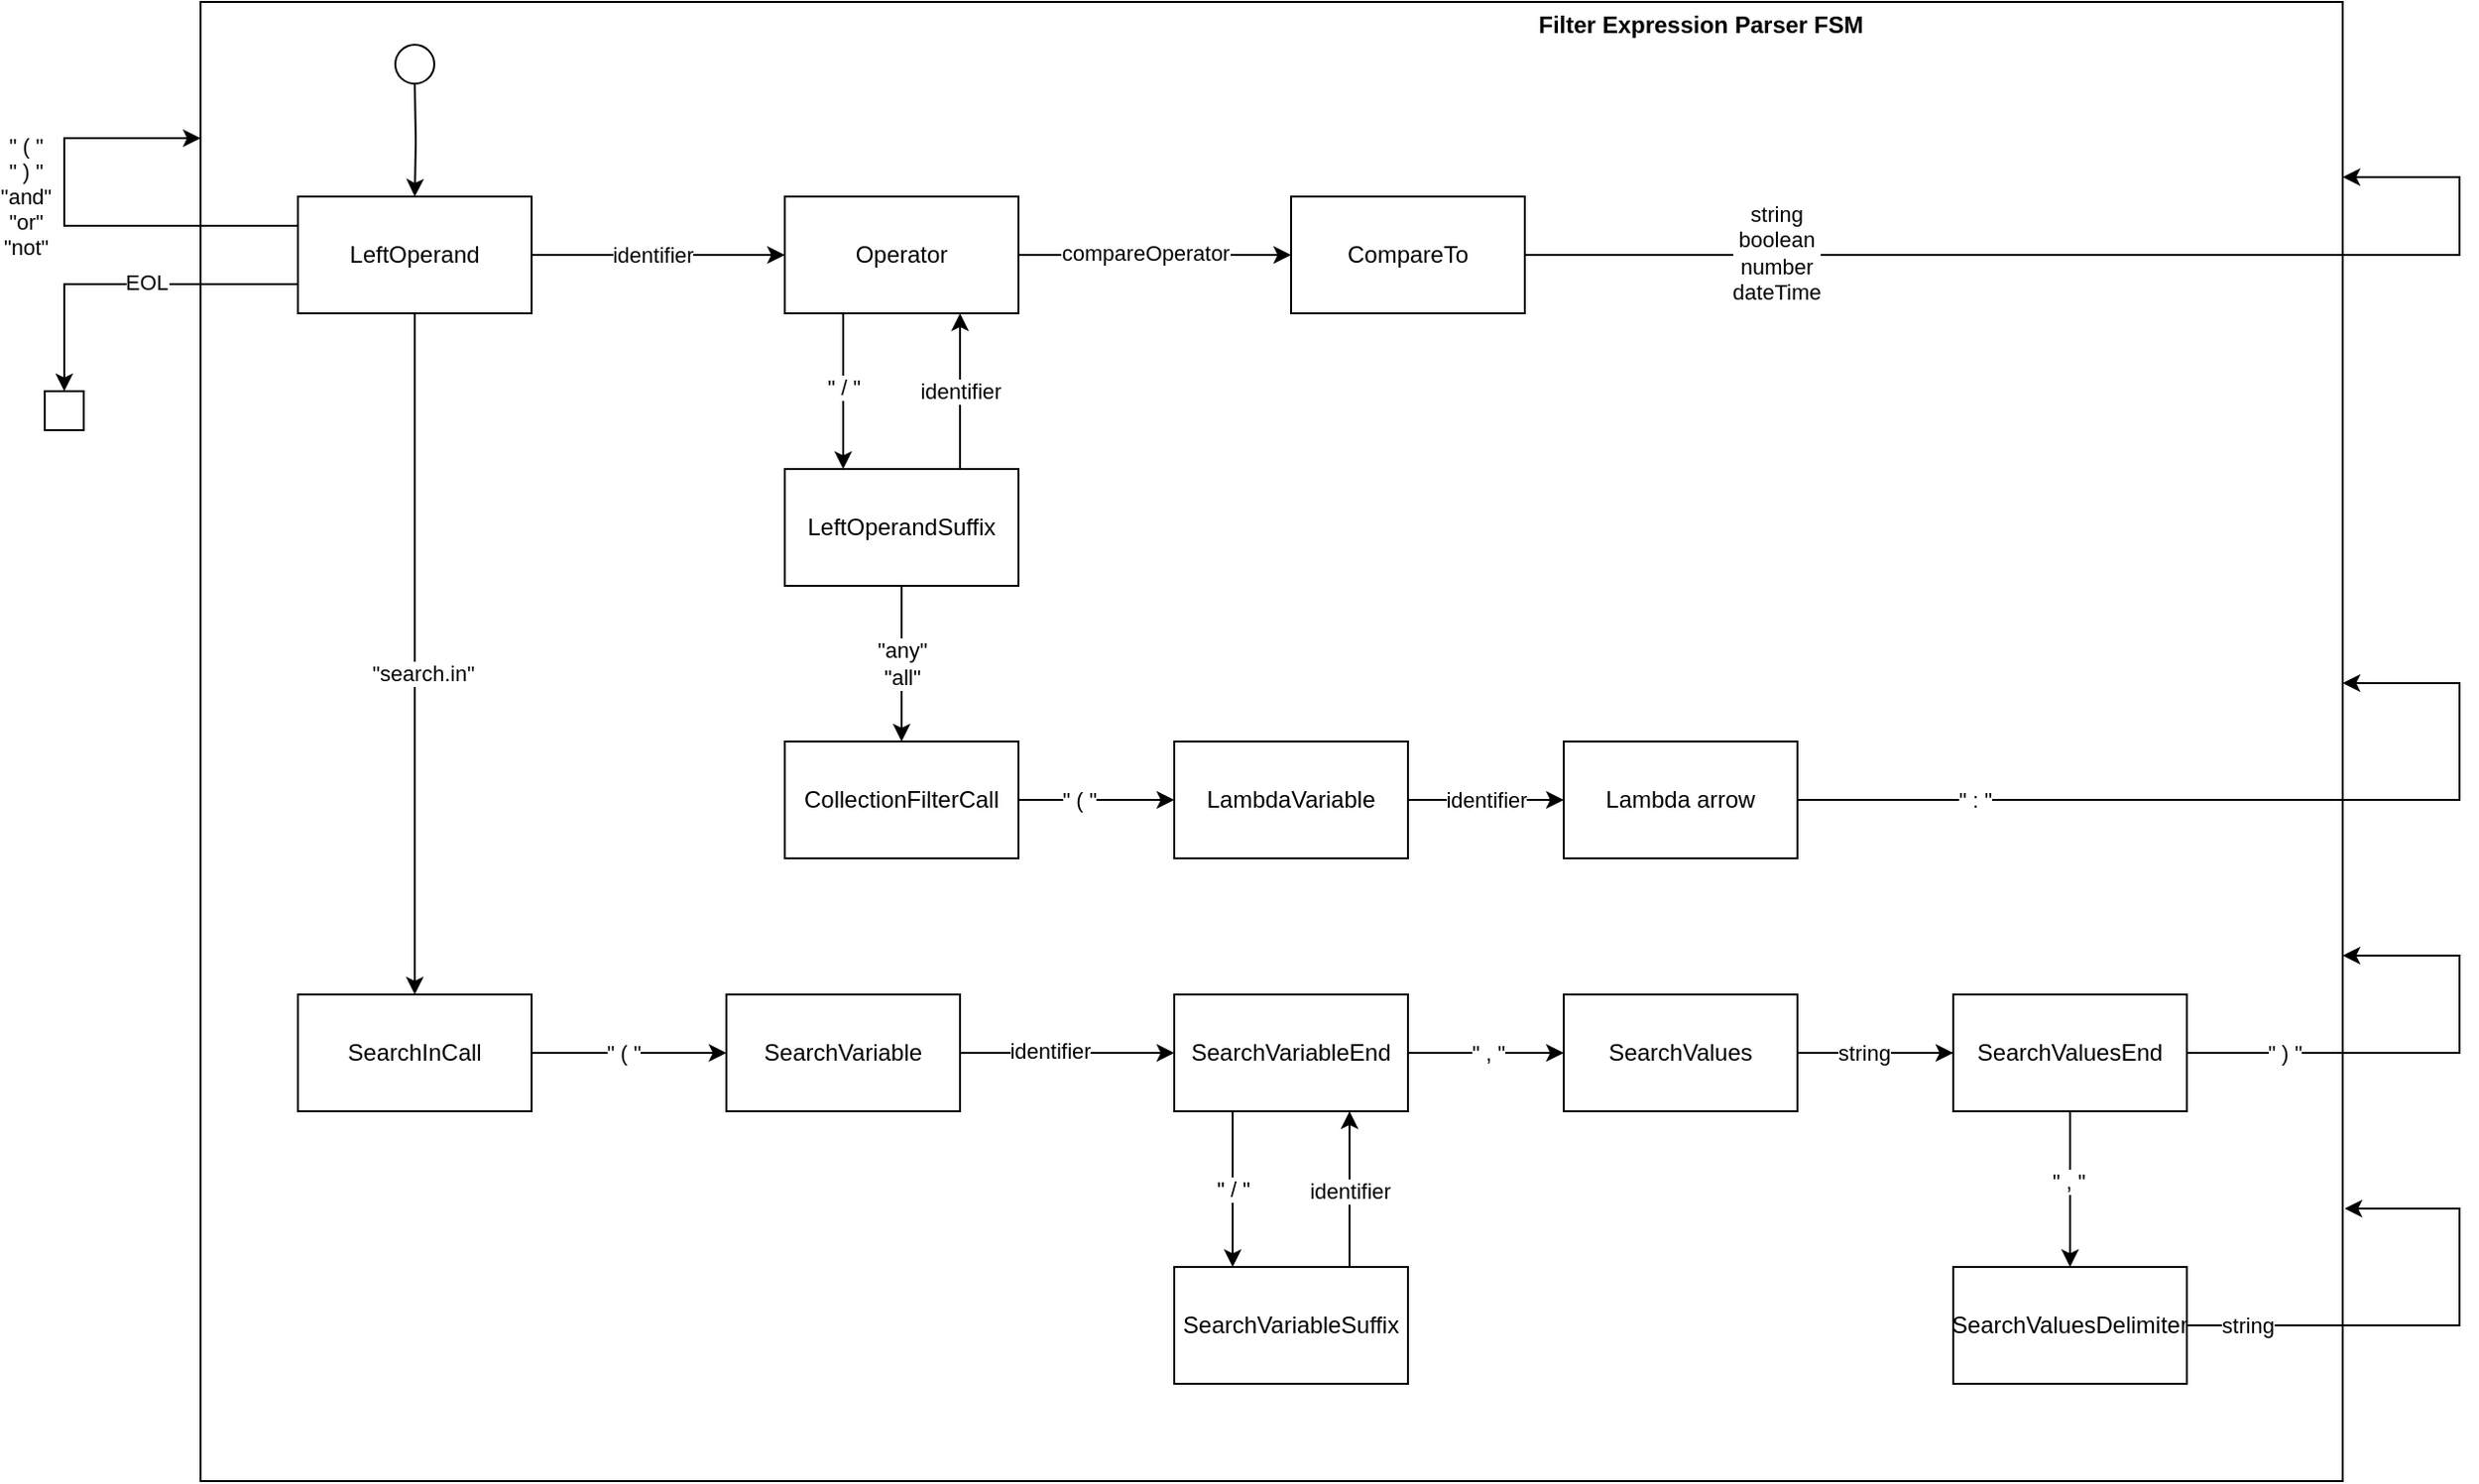 <mxfile version="14.7.7" type="github">
  <diagram id="NPYjOUtkDDTUSV19O3E9" name="Page-1">
    <mxGraphModel dx="1106" dy="717" grid="1" gridSize="10" guides="1" tooltips="1" connect="1" arrows="1" fold="1" page="1" pageScale="1" pageWidth="2000" pageHeight="1500" math="0" shadow="0">
      <root>
        <mxCell id="0" />
        <mxCell id="1" parent="0" />
        <mxCell id="MjyXbMBZ2KzJ7uzi0zgh-36" value="" style="rounded=0;whiteSpace=wrap;html=1;" vertex="1" parent="1">
          <mxGeometry x="200" y="60" width="1100" height="760" as="geometry" />
        </mxCell>
        <mxCell id="X5cJB58l0Eja5Me0La9I-2" style="edgeStyle=orthogonalEdgeStyle;rounded=0;orthogonalLoop=1;jettySize=auto;html=1;" parent="1" source="X5cJB58l0Eja5Me0La9I-1" edge="1">
          <mxGeometry relative="1" as="geometry">
            <mxPoint x="500" y="190" as="targetPoint" />
          </mxGeometry>
        </mxCell>
        <mxCell id="X5cJB58l0Eja5Me0La9I-4" value="Text" style="edgeLabel;html=1;align=center;verticalAlign=middle;resizable=0;points=[];" parent="X5cJB58l0Eja5Me0La9I-2" vertex="1" connectable="0">
          <mxGeometry x="0.093" y="2" relative="1" as="geometry">
            <mxPoint x="-11" y="2" as="offset" />
          </mxGeometry>
        </mxCell>
        <mxCell id="X5cJB58l0Eja5Me0La9I-18" value="identifier" style="edgeLabel;html=1;align=center;verticalAlign=middle;resizable=0;points=[];" parent="X5cJB58l0Eja5Me0La9I-2" vertex="1" connectable="0">
          <mxGeometry x="-0.061" relative="1" as="geometry">
            <mxPoint as="offset" />
          </mxGeometry>
        </mxCell>
        <mxCell id="MjyXbMBZ2KzJ7uzi0zgh-40" style="edgeStyle=orthogonalEdgeStyle;rounded=0;orthogonalLoop=1;jettySize=auto;html=1;exitX=0;exitY=0.25;exitDx=0;exitDy=0;" edge="1" parent="1" source="X5cJB58l0Eja5Me0La9I-1">
          <mxGeometry relative="1" as="geometry">
            <mxPoint x="200" y="130" as="targetPoint" />
            <Array as="points">
              <mxPoint x="130" y="175" />
              <mxPoint x="130" y="130" />
            </Array>
          </mxGeometry>
        </mxCell>
        <mxCell id="MjyXbMBZ2KzJ7uzi0zgh-41" value="&quot; ( &quot;&lt;br&gt;&quot; ) &quot;&lt;br&gt;&quot;and&quot;&lt;br&gt;&quot;or&quot;&lt;br&gt;&quot;not&quot;" style="edgeLabel;html=1;align=center;verticalAlign=middle;resizable=0;points=[];" vertex="1" connectable="0" parent="MjyXbMBZ2KzJ7uzi0zgh-40">
          <mxGeometry x="-0.539" relative="1" as="geometry">
            <mxPoint x="-86" y="-15" as="offset" />
          </mxGeometry>
        </mxCell>
        <mxCell id="MjyXbMBZ2KzJ7uzi0zgh-50" style="edgeStyle=orthogonalEdgeStyle;rounded=0;orthogonalLoop=1;jettySize=auto;html=1;exitX=0.5;exitY=1;exitDx=0;exitDy=0;entryX=0.5;entryY=0;entryDx=0;entryDy=0;" edge="1" parent="1" source="X5cJB58l0Eja5Me0La9I-1" target="MjyXbMBZ2KzJ7uzi0zgh-49">
          <mxGeometry relative="1" as="geometry" />
        </mxCell>
        <mxCell id="MjyXbMBZ2KzJ7uzi0zgh-51" value="&quot;search.in&quot;" style="edgeLabel;html=1;align=center;verticalAlign=middle;resizable=0;points=[];" vertex="1" connectable="0" parent="MjyXbMBZ2KzJ7uzi0zgh-50">
          <mxGeometry x="0.055" y="4" relative="1" as="geometry">
            <mxPoint as="offset" />
          </mxGeometry>
        </mxCell>
        <mxCell id="MjyXbMBZ2KzJ7uzi0zgh-57" style="edgeStyle=orthogonalEdgeStyle;rounded=0;orthogonalLoop=1;jettySize=auto;html=1;exitX=0;exitY=0.75;exitDx=0;exitDy=0;entryX=0.5;entryY=0;entryDx=0;entryDy=0;" edge="1" parent="1" source="X5cJB58l0Eja5Me0La9I-1" target="MjyXbMBZ2KzJ7uzi0zgh-56">
          <mxGeometry relative="1" as="geometry" />
        </mxCell>
        <mxCell id="MjyXbMBZ2KzJ7uzi0zgh-58" value="EOL" style="edgeLabel;html=1;align=center;verticalAlign=middle;resizable=0;points=[];" vertex="1" connectable="0" parent="MjyXbMBZ2KzJ7uzi0zgh-57">
          <mxGeometry x="-0.107" y="-1" relative="1" as="geometry">
            <mxPoint as="offset" />
          </mxGeometry>
        </mxCell>
        <mxCell id="X5cJB58l0Eja5Me0La9I-1" value="LeftOperand" style="rounded=0;whiteSpace=wrap;html=1;" parent="1" vertex="1">
          <mxGeometry x="250" y="160" width="120" height="60" as="geometry" />
        </mxCell>
        <mxCell id="X5cJB58l0Eja5Me0La9I-7" value="" style="edgeStyle=orthogonalEdgeStyle;rounded=0;orthogonalLoop=1;jettySize=auto;html=1;" parent="1" source="X5cJB58l0Eja5Me0La9I-3" target="X5cJB58l0Eja5Me0La9I-6" edge="1">
          <mxGeometry relative="1" as="geometry">
            <Array as="points">
              <mxPoint x="690" y="190" />
              <mxPoint x="690" y="190" />
            </Array>
          </mxGeometry>
        </mxCell>
        <mxCell id="X5cJB58l0Eja5Me0La9I-19" value="compareOperator" style="edgeLabel;html=1;align=center;verticalAlign=middle;resizable=0;points=[];" parent="X5cJB58l0Eja5Me0La9I-7" vertex="1" connectable="0">
          <mxGeometry x="-0.076" y="1" relative="1" as="geometry">
            <mxPoint as="offset" />
          </mxGeometry>
        </mxCell>
        <mxCell id="X5cJB58l0Eja5Me0La9I-10" value="" style="edgeStyle=orthogonalEdgeStyle;rounded=0;orthogonalLoop=1;jettySize=auto;html=1;entryX=0.75;entryY=1;entryDx=0;entryDy=0;" parent="1" target="X5cJB58l0Eja5Me0La9I-3" edge="1">
          <mxGeometry relative="1" as="geometry">
            <mxPoint x="500" y="260" as="targetPoint" />
            <Array as="points">
              <mxPoint x="590" y="300" />
            </Array>
            <mxPoint x="590" y="300" as="sourcePoint" />
          </mxGeometry>
        </mxCell>
        <mxCell id="X5cJB58l0Eja5Me0La9I-17" value="identifier" style="edgeLabel;html=1;align=center;verticalAlign=middle;resizable=0;points=[];" parent="X5cJB58l0Eja5Me0La9I-10" vertex="1" connectable="0">
          <mxGeometry x="0.39" relative="1" as="geometry">
            <mxPoint y="15" as="offset" />
          </mxGeometry>
        </mxCell>
        <mxCell id="X5cJB58l0Eja5Me0La9I-12" value="" style="edgeStyle=orthogonalEdgeStyle;rounded=0;orthogonalLoop=1;jettySize=auto;html=1;exitX=0.25;exitY=1;exitDx=0;exitDy=0;entryX=0.25;entryY=0;entryDx=0;entryDy=0;" parent="1" source="X5cJB58l0Eja5Me0La9I-3" edge="1">
          <mxGeometry relative="1" as="geometry">
            <mxPoint x="530" y="300" as="targetPoint" />
          </mxGeometry>
        </mxCell>
        <mxCell id="X5cJB58l0Eja5Me0La9I-15" value="&amp;nbsp;/&amp;nbsp;" style="edgeLabel;html=1;align=center;verticalAlign=middle;resizable=0;points=[];" parent="X5cJB58l0Eja5Me0La9I-12" vertex="1" connectable="0">
          <mxGeometry x="-0.071" relative="1" as="geometry">
            <mxPoint as="offset" />
          </mxGeometry>
        </mxCell>
        <mxCell id="X5cJB58l0Eja5Me0La9I-16" value="&quot; / &quot;" style="edgeLabel;html=1;align=center;verticalAlign=middle;resizable=0;points=[];" parent="X5cJB58l0Eja5Me0La9I-12" vertex="1" connectable="0">
          <mxGeometry x="-0.071" relative="1" as="geometry">
            <mxPoint as="offset" />
          </mxGeometry>
        </mxCell>
        <mxCell id="X5cJB58l0Eja5Me0La9I-3" value="Operator" style="rounded=0;whiteSpace=wrap;html=1;" parent="1" vertex="1">
          <mxGeometry x="500" y="160" width="120" height="60" as="geometry" />
        </mxCell>
        <mxCell id="MjyXbMBZ2KzJ7uzi0zgh-39" style="edgeStyle=orthogonalEdgeStyle;rounded=0;orthogonalLoop=1;jettySize=auto;html=1;" edge="1" parent="1" source="X5cJB58l0Eja5Me0La9I-6">
          <mxGeometry relative="1" as="geometry">
            <mxPoint x="1300" y="150" as="targetPoint" />
            <Array as="points">
              <mxPoint x="1360" y="190" />
              <mxPoint x="1360" y="150" />
            </Array>
          </mxGeometry>
        </mxCell>
        <mxCell id="MjyXbMBZ2KzJ7uzi0zgh-79" value="string&lt;br&gt;boolean&lt;br&gt;number&lt;br&gt;dateTime" style="edgeLabel;html=1;align=center;verticalAlign=middle;resizable=0;points=[];" vertex="1" connectable="0" parent="MjyXbMBZ2KzJ7uzi0zgh-39">
          <mxGeometry x="-0.555" y="1" relative="1" as="geometry">
            <mxPoint as="offset" />
          </mxGeometry>
        </mxCell>
        <mxCell id="X5cJB58l0Eja5Me0La9I-6" value="CompareTo" style="rounded=0;whiteSpace=wrap;html=1;" parent="1" vertex="1">
          <mxGeometry x="760" y="160" width="120" height="60" as="geometry" />
        </mxCell>
        <mxCell id="X5cJB58l0Eja5Me0La9I-23" value="" style="edgeStyle=orthogonalEdgeStyle;rounded=0;orthogonalLoop=1;jettySize=auto;html=1;" parent="1" source="X5cJB58l0Eja5Me0La9I-20" target="X5cJB58l0Eja5Me0La9I-22" edge="1">
          <mxGeometry relative="1" as="geometry">
            <Array as="points">
              <mxPoint x="660" y="470" />
              <mxPoint x="660" y="470" />
            </Array>
          </mxGeometry>
        </mxCell>
        <mxCell id="MjyXbMBZ2KzJ7uzi0zgh-29" value="&quot; ( &quot;" style="edgeLabel;html=1;align=center;verticalAlign=middle;resizable=0;points=[];" vertex="1" connectable="0" parent="X5cJB58l0Eja5Me0La9I-23">
          <mxGeometry x="-0.232" relative="1" as="geometry">
            <mxPoint as="offset" />
          </mxGeometry>
        </mxCell>
        <mxCell id="X5cJB58l0Eja5Me0La9I-20" value="CollectionFilterCall" style="rounded=0;whiteSpace=wrap;html=1;" parent="1" vertex="1">
          <mxGeometry x="500" y="440" width="120" height="60" as="geometry" />
        </mxCell>
        <mxCell id="X5cJB58l0Eja5Me0La9I-25" value="" style="edgeStyle=orthogonalEdgeStyle;rounded=0;orthogonalLoop=1;jettySize=auto;html=1;" parent="1" source="X5cJB58l0Eja5Me0La9I-22" target="X5cJB58l0Eja5Me0La9I-24" edge="1">
          <mxGeometry relative="1" as="geometry" />
        </mxCell>
        <mxCell id="MjyXbMBZ2KzJ7uzi0zgh-30" value="identifier" style="edgeLabel;html=1;align=center;verticalAlign=middle;resizable=0;points=[];" vertex="1" connectable="0" parent="X5cJB58l0Eja5Me0La9I-25">
          <mxGeometry x="-0.328" relative="1" as="geometry">
            <mxPoint x="13" as="offset" />
          </mxGeometry>
        </mxCell>
        <mxCell id="X5cJB58l0Eja5Me0La9I-22" value="LambdaVariable" style="rounded=0;whiteSpace=wrap;html=1;" parent="1" vertex="1">
          <mxGeometry x="700" y="440" width="120" height="60" as="geometry" />
        </mxCell>
        <mxCell id="MjyXbMBZ2KzJ7uzi0zgh-43" style="edgeStyle=orthogonalEdgeStyle;rounded=0;orthogonalLoop=1;jettySize=auto;html=1;exitX=1;exitY=0.5;exitDx=0;exitDy=0;" edge="1" parent="1" source="X5cJB58l0Eja5Me0La9I-24">
          <mxGeometry relative="1" as="geometry">
            <mxPoint x="1300" y="410" as="targetPoint" />
            <Array as="points">
              <mxPoint x="1360" y="470" />
              <mxPoint x="1360" y="410" />
            </Array>
          </mxGeometry>
        </mxCell>
        <mxCell id="MjyXbMBZ2KzJ7uzi0zgh-44" value="&quot; : &quot;" style="edgeLabel;html=1;align=center;verticalAlign=middle;resizable=0;points=[];" vertex="1" connectable="0" parent="MjyXbMBZ2KzJ7uzi0zgh-43">
          <mxGeometry x="-0.248" y="-1" relative="1" as="geometry">
            <mxPoint x="-82" y="-1" as="offset" />
          </mxGeometry>
        </mxCell>
        <mxCell id="X5cJB58l0Eja5Me0La9I-24" value="Lambda arrow" style="rounded=0;whiteSpace=wrap;html=1;" parent="1" vertex="1">
          <mxGeometry x="900" y="440" width="120" height="60" as="geometry" />
        </mxCell>
        <mxCell id="MjyXbMBZ2KzJ7uzi0zgh-27" style="edgeStyle=orthogonalEdgeStyle;rounded=0;orthogonalLoop=1;jettySize=auto;html=1;entryX=0.5;entryY=0;entryDx=0;entryDy=0;" edge="1" parent="1" source="MjyXbMBZ2KzJ7uzi0zgh-3" target="X5cJB58l0Eja5Me0La9I-20">
          <mxGeometry relative="1" as="geometry" />
        </mxCell>
        <mxCell id="MjyXbMBZ2KzJ7uzi0zgh-28" value="&quot;any&quot;&lt;br&gt;&quot;all&quot;" style="edgeLabel;html=1;align=center;verticalAlign=middle;resizable=0;points=[];" vertex="1" connectable="0" parent="MjyXbMBZ2KzJ7uzi0zgh-27">
          <mxGeometry x="-0.328" relative="1" as="geometry">
            <mxPoint y="13" as="offset" />
          </mxGeometry>
        </mxCell>
        <mxCell id="MjyXbMBZ2KzJ7uzi0zgh-3" value="LeftOperandSuffix" style="rounded=0;whiteSpace=wrap;html=1;" vertex="1" parent="1">
          <mxGeometry x="500" y="300" width="120" height="60" as="geometry" />
        </mxCell>
        <mxCell id="MjyXbMBZ2KzJ7uzi0zgh-33" style="edgeStyle=orthogonalEdgeStyle;rounded=0;orthogonalLoop=1;jettySize=auto;html=1;entryX=0.5;entryY=0;entryDx=0;entryDy=0;" edge="1" parent="1" target="X5cJB58l0Eja5Me0La9I-1">
          <mxGeometry relative="1" as="geometry">
            <mxPoint x="310" y="102" as="sourcePoint" />
          </mxGeometry>
        </mxCell>
        <mxCell id="MjyXbMBZ2KzJ7uzi0zgh-34" value="" style="ellipse;whiteSpace=wrap;html=1;aspect=fixed;" vertex="1" parent="1">
          <mxGeometry x="300" y="82" width="20" height="20" as="geometry" />
        </mxCell>
        <mxCell id="MjyXbMBZ2KzJ7uzi0zgh-45" value="Filter Expression Parser FSM" style="text;html=1;align=center;verticalAlign=middle;resizable=0;points=[];autosize=1;strokeColor=none;fontStyle=1" vertex="1" parent="1">
          <mxGeometry x="880" y="62" width="180" height="20" as="geometry" />
        </mxCell>
        <mxCell id="MjyXbMBZ2KzJ7uzi0zgh-53" value="" style="edgeStyle=orthogonalEdgeStyle;rounded=0;orthogonalLoop=1;jettySize=auto;html=1;" edge="1" parent="1" source="MjyXbMBZ2KzJ7uzi0zgh-49" target="MjyXbMBZ2KzJ7uzi0zgh-52">
          <mxGeometry relative="1" as="geometry" />
        </mxCell>
        <mxCell id="MjyXbMBZ2KzJ7uzi0zgh-54" value="&quot; ( &quot;" style="edgeLabel;html=1;align=center;verticalAlign=middle;resizable=0;points=[];" vertex="1" connectable="0" parent="MjyXbMBZ2KzJ7uzi0zgh-53">
          <mxGeometry x="-0.304" y="-1" relative="1" as="geometry">
            <mxPoint x="12" y="-1" as="offset" />
          </mxGeometry>
        </mxCell>
        <mxCell id="MjyXbMBZ2KzJ7uzi0zgh-49" value="SearchInCall" style="whiteSpace=wrap;html=1;" vertex="1" parent="1">
          <mxGeometry x="250" y="570" width="120" height="60" as="geometry" />
        </mxCell>
        <mxCell id="MjyXbMBZ2KzJ7uzi0zgh-60" value="" style="edgeStyle=orthogonalEdgeStyle;rounded=0;orthogonalLoop=1;jettySize=auto;html=1;" edge="1" parent="1" source="MjyXbMBZ2KzJ7uzi0zgh-52" target="MjyXbMBZ2KzJ7uzi0zgh-59">
          <mxGeometry relative="1" as="geometry" />
        </mxCell>
        <mxCell id="MjyXbMBZ2KzJ7uzi0zgh-67" value="identifier" style="edgeLabel;html=1;align=center;verticalAlign=middle;resizable=0;points=[];" vertex="1" connectable="0" parent="MjyXbMBZ2KzJ7uzi0zgh-60">
          <mxGeometry x="-0.162" y="1" relative="1" as="geometry">
            <mxPoint as="offset" />
          </mxGeometry>
        </mxCell>
        <mxCell id="MjyXbMBZ2KzJ7uzi0zgh-62" value="" style="edgeStyle=orthogonalEdgeStyle;rounded=0;orthogonalLoop=1;jettySize=auto;html=1;exitX=0.25;exitY=1;exitDx=0;exitDy=0;entryX=0.25;entryY=0;entryDx=0;entryDy=0;" edge="1" parent="1" source="MjyXbMBZ2KzJ7uzi0zgh-59" target="MjyXbMBZ2KzJ7uzi0zgh-61">
          <mxGeometry relative="1" as="geometry">
            <Array as="points">
              <mxPoint x="730" y="650" />
              <mxPoint x="730" y="650" />
            </Array>
          </mxGeometry>
        </mxCell>
        <mxCell id="MjyXbMBZ2KzJ7uzi0zgh-64" value="&quot; / &quot;" style="edgeLabel;html=1;align=center;verticalAlign=middle;resizable=0;points=[];" vertex="1" connectable="0" parent="MjyXbMBZ2KzJ7uzi0zgh-62">
          <mxGeometry x="-0.199" relative="1" as="geometry">
            <mxPoint y="8" as="offset" />
          </mxGeometry>
        </mxCell>
        <mxCell id="MjyXbMBZ2KzJ7uzi0zgh-52" value="SearchVariable" style="whiteSpace=wrap;html=1;" vertex="1" parent="1">
          <mxGeometry x="470" y="570" width="120" height="60" as="geometry" />
        </mxCell>
        <mxCell id="MjyXbMBZ2KzJ7uzi0zgh-56" value="" style="rounded=0;whiteSpace=wrap;html=1;" vertex="1" parent="1">
          <mxGeometry x="120" y="260" width="20" height="20" as="geometry" />
        </mxCell>
        <mxCell id="MjyXbMBZ2KzJ7uzi0zgh-69" value="" style="edgeStyle=orthogonalEdgeStyle;rounded=0;orthogonalLoop=1;jettySize=auto;html=1;" edge="1" parent="1" source="MjyXbMBZ2KzJ7uzi0zgh-59" target="MjyXbMBZ2KzJ7uzi0zgh-68">
          <mxGeometry relative="1" as="geometry" />
        </mxCell>
        <mxCell id="MjyXbMBZ2KzJ7uzi0zgh-70" value="&quot; , &quot;" style="edgeLabel;html=1;align=center;verticalAlign=middle;resizable=0;points=[];" vertex="1" connectable="0" parent="MjyXbMBZ2KzJ7uzi0zgh-69">
          <mxGeometry x="-0.162" y="1" relative="1" as="geometry">
            <mxPoint x="7" y="1" as="offset" />
          </mxGeometry>
        </mxCell>
        <mxCell id="MjyXbMBZ2KzJ7uzi0zgh-59" value="SearchVariableEnd" style="whiteSpace=wrap;html=1;" vertex="1" parent="1">
          <mxGeometry x="700" y="570" width="120" height="60" as="geometry" />
        </mxCell>
        <mxCell id="MjyXbMBZ2KzJ7uzi0zgh-63" style="edgeStyle=orthogonalEdgeStyle;rounded=0;orthogonalLoop=1;jettySize=auto;html=1;exitX=0.75;exitY=0;exitDx=0;exitDy=0;" edge="1" parent="1" source="MjyXbMBZ2KzJ7uzi0zgh-61">
          <mxGeometry relative="1" as="geometry">
            <mxPoint x="790" y="630" as="targetPoint" />
            <Array as="points">
              <mxPoint x="790" y="630" />
            </Array>
          </mxGeometry>
        </mxCell>
        <mxCell id="MjyXbMBZ2KzJ7uzi0zgh-66" value="identifier" style="edgeLabel;html=1;align=center;verticalAlign=middle;resizable=0;points=[];" vertex="1" connectable="0" parent="MjyXbMBZ2KzJ7uzi0zgh-63">
          <mxGeometry x="0.267" relative="1" as="geometry">
            <mxPoint y="11" as="offset" />
          </mxGeometry>
        </mxCell>
        <mxCell id="MjyXbMBZ2KzJ7uzi0zgh-61" value="SearchVariableSuffix" style="whiteSpace=wrap;html=1;" vertex="1" parent="1">
          <mxGeometry x="700" y="710" width="120" height="60" as="geometry" />
        </mxCell>
        <mxCell id="MjyXbMBZ2KzJ7uzi0zgh-72" value="" style="edgeStyle=orthogonalEdgeStyle;rounded=0;orthogonalLoop=1;jettySize=auto;html=1;" edge="1" parent="1" source="MjyXbMBZ2KzJ7uzi0zgh-68" target="MjyXbMBZ2KzJ7uzi0zgh-71">
          <mxGeometry relative="1" as="geometry" />
        </mxCell>
        <mxCell id="MjyXbMBZ2KzJ7uzi0zgh-84" value="&quot; , &quot;" style="edgeLabel;html=1;align=center;verticalAlign=middle;resizable=0;points=[];" vertex="1" connectable="0" parent="MjyXbMBZ2KzJ7uzi0zgh-72">
          <mxGeometry x="0.648" y="-1" relative="1" as="geometry">
            <mxPoint as="offset" />
          </mxGeometry>
        </mxCell>
        <mxCell id="MjyXbMBZ2KzJ7uzi0zgh-73" style="edgeStyle=orthogonalEdgeStyle;rounded=0;orthogonalLoop=1;jettySize=auto;html=1;exitX=1;exitY=0.5;exitDx=0;exitDy=0;" edge="1" parent="1" source="MjyXbMBZ2KzJ7uzi0zgh-75">
          <mxGeometry relative="1" as="geometry">
            <mxPoint x="1200" y="600" as="sourcePoint" />
            <mxPoint x="1300" y="550" as="targetPoint" />
            <Array as="points">
              <mxPoint x="1360" y="600" />
              <mxPoint x="1360" y="550" />
            </Array>
          </mxGeometry>
        </mxCell>
        <mxCell id="MjyXbMBZ2KzJ7uzi0zgh-74" value="&quot; ) &quot;" style="edgeLabel;html=1;align=center;verticalAlign=middle;resizable=0;points=[];" vertex="1" connectable="0" parent="MjyXbMBZ2KzJ7uzi0zgh-73">
          <mxGeometry x="-0.428" y="-1" relative="1" as="geometry">
            <mxPoint x="-22" y="-1" as="offset" />
          </mxGeometry>
        </mxCell>
        <mxCell id="MjyXbMBZ2KzJ7uzi0zgh-76" value="" style="edgeStyle=orthogonalEdgeStyle;rounded=0;orthogonalLoop=1;jettySize=auto;html=1;" edge="1" parent="1" source="MjyXbMBZ2KzJ7uzi0zgh-68" target="MjyXbMBZ2KzJ7uzi0zgh-75">
          <mxGeometry relative="1" as="geometry" />
        </mxCell>
        <mxCell id="MjyXbMBZ2KzJ7uzi0zgh-81" value="&lt;span style=&quot;color: rgba(0 , 0 , 0 , 0) ; font-family: monospace ; font-size: 0px ; background-color: rgb(248 , 249 , 250)&quot;&gt;%3CmxGraphModel%3E%3Croot%3E%3CmxCell%20id%3D%220%22%2F%3E%3CmxCell%20id%3D%221%22%20parent%3D%220%22%2F%3E%3CmxCell%20id%3D%222%22%20value%3D%22string%22%20style%3D%22edgeLabel%3Bhtml%3D1%3Balign%3Dcenter%3BverticalAlign%3Dmiddle%3Bresizable%3D0%3Bpoints%3D%5B%5D%3B%22%20vertex%3D%221%22%20connectable%3D%220%22%20parent%3D%221%22%3E%3CmxGeometry%20x%3D%221069%22%20y%3D%22630%22%20as%3D%22geometry%22%2F%3E%3C%2FmxCell%3E%3C%2Froot%3E%3C%2FmxGraphModel%3E&lt;/span&gt;" style="edgeLabel;html=1;align=center;verticalAlign=middle;resizable=0;points=[];" vertex="1" connectable="0" parent="MjyXbMBZ2KzJ7uzi0zgh-76">
          <mxGeometry x="-0.147" y="1" relative="1" as="geometry">
            <mxPoint as="offset" />
          </mxGeometry>
        </mxCell>
        <mxCell id="MjyXbMBZ2KzJ7uzi0zgh-82" value="string" style="edgeLabel;html=1;align=center;verticalAlign=middle;resizable=0;points=[];" vertex="1" connectable="0" parent="MjyXbMBZ2KzJ7uzi0zgh-76">
          <mxGeometry x="-0.155" relative="1" as="geometry">
            <mxPoint as="offset" />
          </mxGeometry>
        </mxCell>
        <mxCell id="MjyXbMBZ2KzJ7uzi0zgh-68" value="SearchValues" style="whiteSpace=wrap;html=1;" vertex="1" parent="1">
          <mxGeometry x="900" y="570" width="120" height="60" as="geometry" />
        </mxCell>
        <mxCell id="MjyXbMBZ2KzJ7uzi0zgh-85" style="edgeStyle=orthogonalEdgeStyle;rounded=0;orthogonalLoop=1;jettySize=auto;html=1;exitX=1;exitY=0.5;exitDx=0;exitDy=0;" edge="1" parent="1" source="MjyXbMBZ2KzJ7uzi0zgh-71">
          <mxGeometry relative="1" as="geometry">
            <mxPoint x="1301" y="680" as="targetPoint" />
            <Array as="points">
              <mxPoint x="1360" y="740" />
              <mxPoint x="1360" y="680" />
            </Array>
          </mxGeometry>
        </mxCell>
        <mxCell id="MjyXbMBZ2KzJ7uzi0zgh-86" value="string" style="edgeLabel;html=1;align=center;verticalAlign=middle;resizable=0;points=[];" vertex="1" connectable="0" parent="MjyXbMBZ2KzJ7uzi0zgh-85">
          <mxGeometry x="-0.764" relative="1" as="geometry">
            <mxPoint as="offset" />
          </mxGeometry>
        </mxCell>
        <mxCell id="MjyXbMBZ2KzJ7uzi0zgh-71" value="SearchValuesDelimiter" style="whiteSpace=wrap;html=1;" vertex="1" parent="1">
          <mxGeometry x="1100" y="710" width="120" height="60" as="geometry" />
        </mxCell>
        <mxCell id="MjyXbMBZ2KzJ7uzi0zgh-75" value="SearchValuesEnd" style="whiteSpace=wrap;html=1;" vertex="1" parent="1">
          <mxGeometry x="1100" y="570" width="120" height="60" as="geometry" />
        </mxCell>
      </root>
    </mxGraphModel>
  </diagram>
</mxfile>
